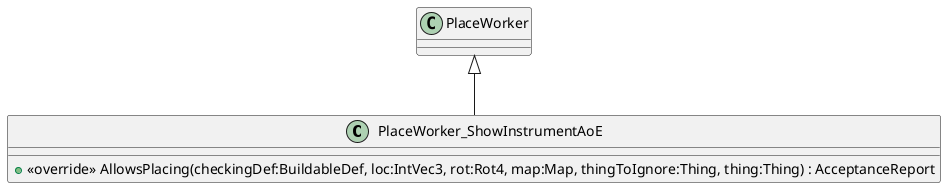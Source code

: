 @startuml
class PlaceWorker_ShowInstrumentAoE {
    + <<override>> AllowsPlacing(checkingDef:BuildableDef, loc:IntVec3, rot:Rot4, map:Map, thingToIgnore:Thing, thing:Thing) : AcceptanceReport
}
PlaceWorker <|-- PlaceWorker_ShowInstrumentAoE
@enduml
